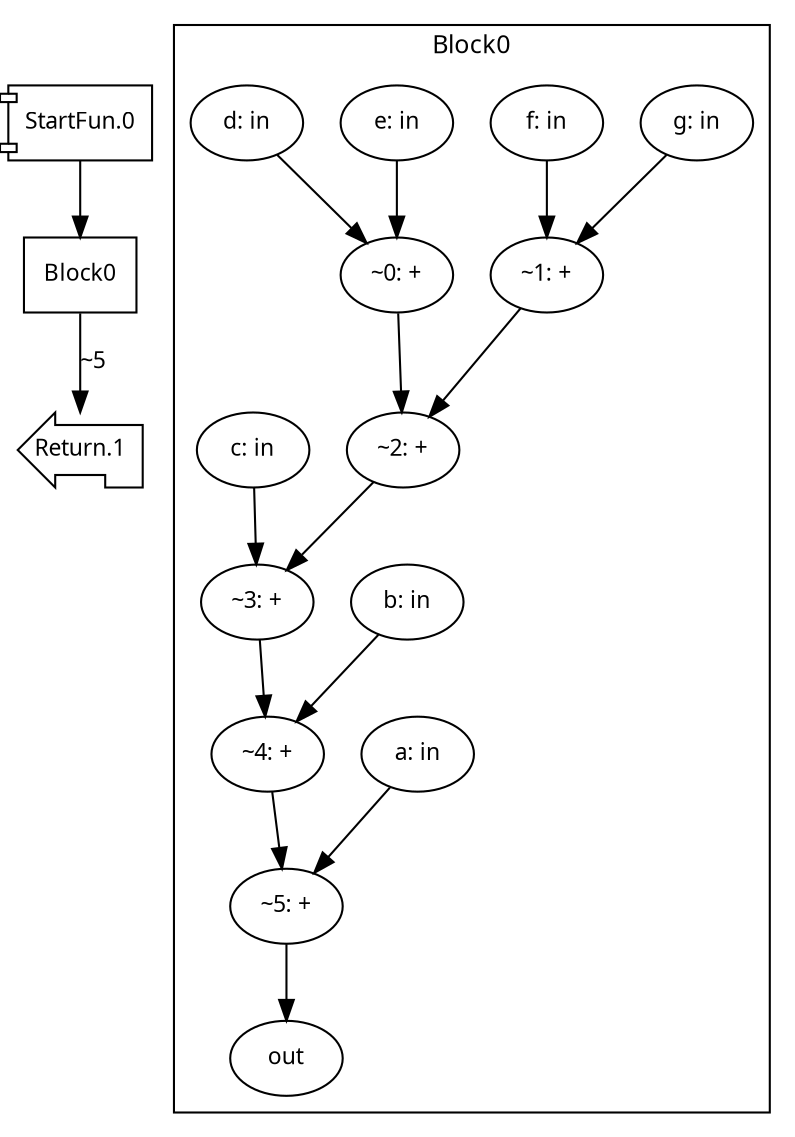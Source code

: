 digraph Program_ {
graph [fontname = "Monaco", fontsize = 12, ranksep = 0.5];
node [shape = box, fontname = "Monaco", fontsize = 11; colorscheme = pastel19];
edge [fontname = "Monaco", fontsize = 11; colorscheme = pastel19];
Jump0[label = "StartFun.0"; shape = component];
Jump0 -> Block0;
Jump1[label = "Return.1"; shape = lpromoter];
Block0 -> Jump1 [label="~5"];
Block0 [label = "Block0"];
subgraph cluster_dfg_Block0{
node [shape = oval];
label = "Block0";
ndBlock0_0 [label="~0: +"];ndBlock0_1 [label="~1: +"];ndBlock0_2 [label="~2: +"];ndBlock0_3 [label="g: in"];ndBlock0_4 [label="f: in"];ndBlock0_5 [label="a: in"];ndBlock0_6 [label="e: in"];ndBlock0_7 [label="b: in"];ndBlock0_8 [label="~5: +"];ndBlock0_9 [label="d: in"];ndBlock0_10 [label="~3: +"];ndBlock0_11 [label="c: in"];ndBlock0_12 [label="~4: +"];ndBlock0_13 [label="out"];ndBlock0_0 -> ndBlock0_2; ndBlock0_1 -> ndBlock0_2; ndBlock0_2 -> ndBlock0_10; ndBlock0_3 -> ndBlock0_1; ndBlock0_4 -> ndBlock0_1; ndBlock0_5 -> ndBlock0_8; ndBlock0_6 -> ndBlock0_0; ndBlock0_7 -> ndBlock0_12; ndBlock0_8 -> ndBlock0_13; ndBlock0_9 -> ndBlock0_0; ndBlock0_10 -> ndBlock0_12; ndBlock0_11 -> ndBlock0_10; ndBlock0_12 -> ndBlock0_8; }}
